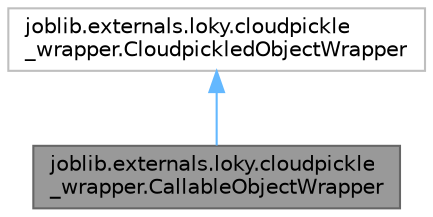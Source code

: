 digraph "joblib.externals.loky.cloudpickle_wrapper.CallableObjectWrapper"
{
 // LATEX_PDF_SIZE
  bgcolor="transparent";
  edge [fontname=Helvetica,fontsize=10,labelfontname=Helvetica,labelfontsize=10];
  node [fontname=Helvetica,fontsize=10,shape=box,height=0.2,width=0.4];
  Node1 [id="Node000001",label="joblib.externals.loky.cloudpickle\l_wrapper.CallableObjectWrapper",height=0.2,width=0.4,color="gray40", fillcolor="grey60", style="filled", fontcolor="black",tooltip=" "];
  Node2 -> Node1 [id="edge1_Node000001_Node000002",dir="back",color="steelblue1",style="solid",tooltip=" "];
  Node2 [id="Node000002",label="joblib.externals.loky.cloudpickle\l_wrapper.CloudpickledObjectWrapper",height=0.2,width=0.4,color="grey75", fillcolor="white", style="filled",URL="$d1/db2/classjoblib_1_1externals_1_1loky_1_1cloudpickle__wrapper_1_1CloudpickledObjectWrapper.html",tooltip=" "];
}
